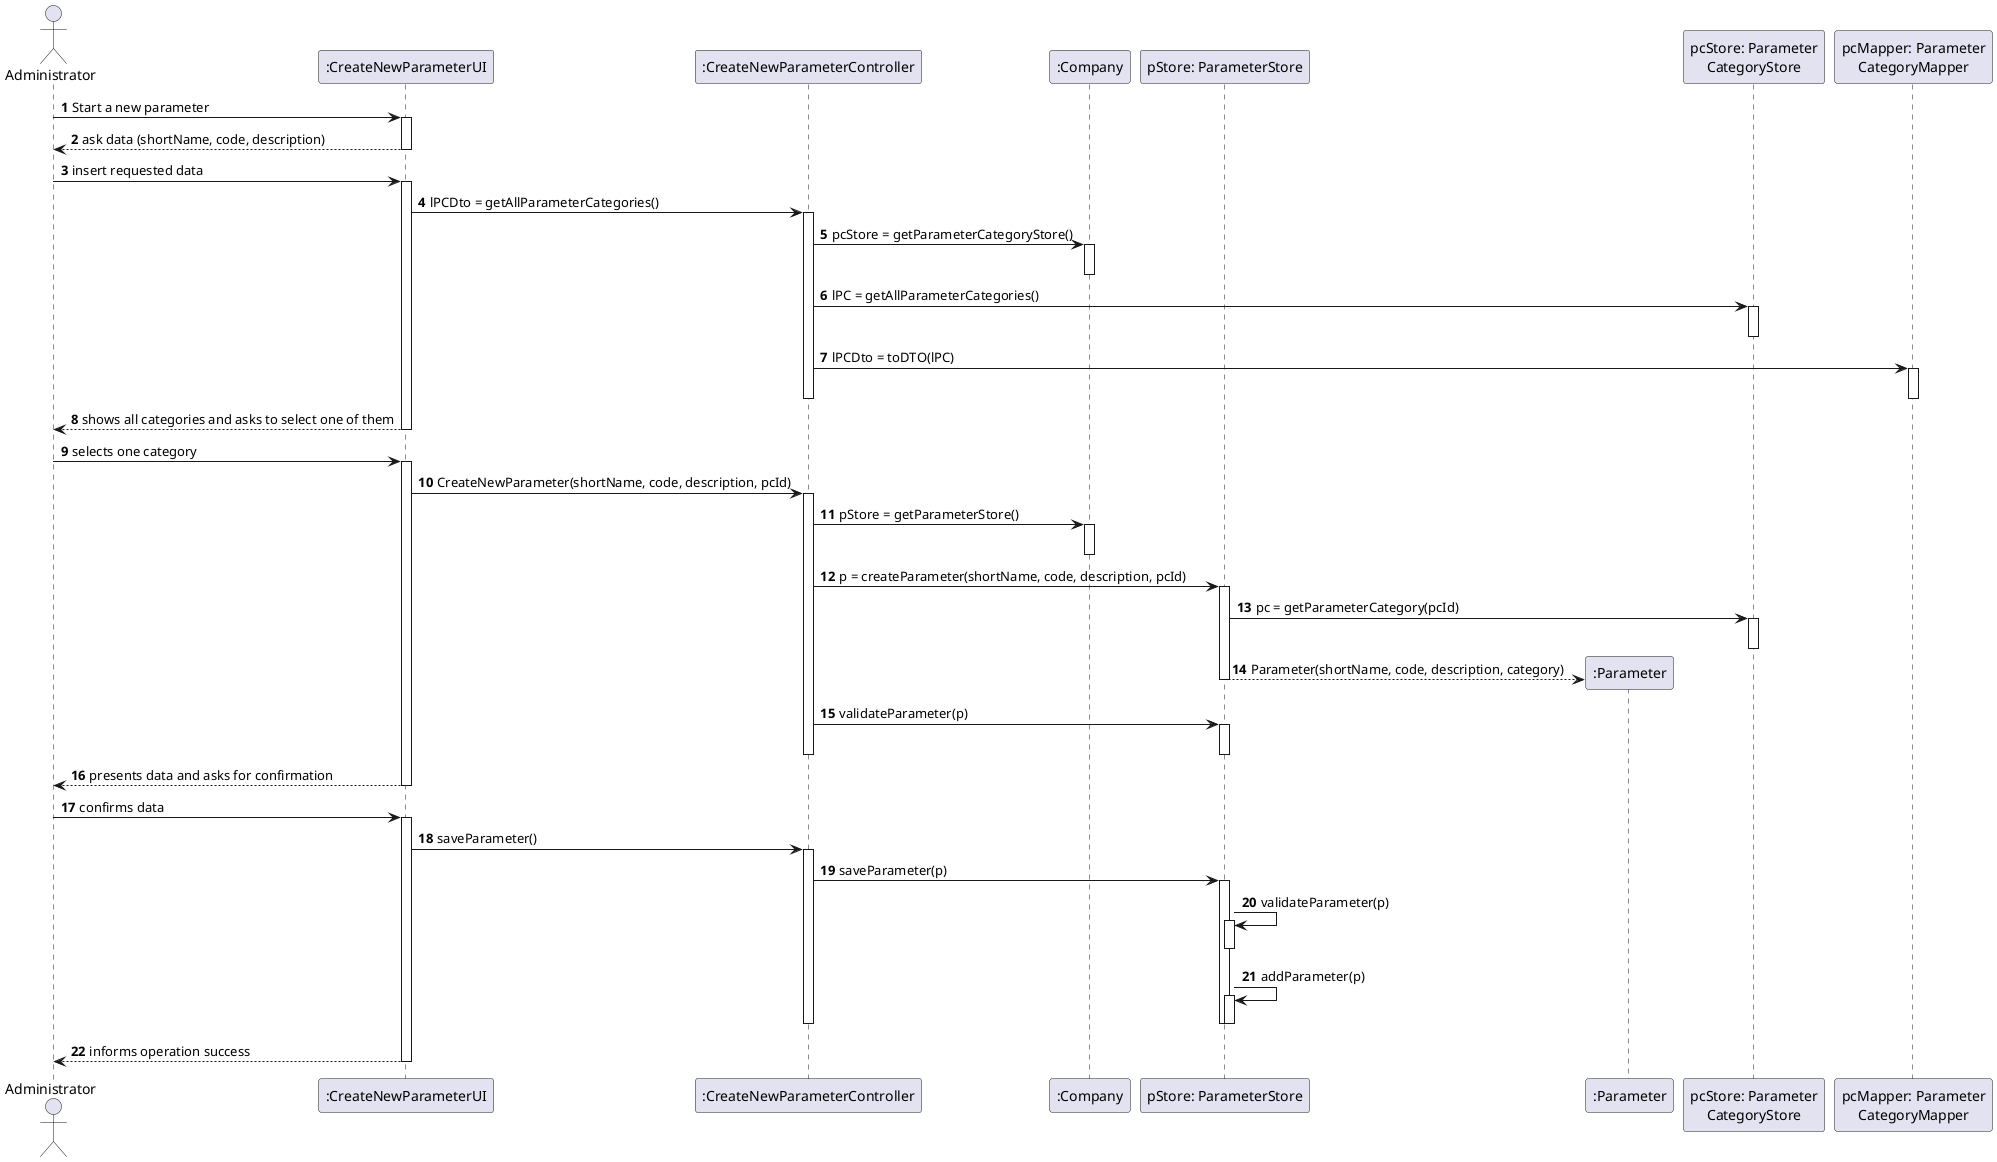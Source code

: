 @startuml
autonumber

actor "Administrator" as ADMIN

participant ":CreateNewParameterUI" as UI
participant ":CreateNewParameterController" as CTRL
participant ":Company" as COMP
participant "pStore: ParameterStore" as PS
participant ":Parameter" as P
participant "pcStore: Parameter\nCategoryStore" as PCS
participant "pcMapper: Parameter\nCategoryMapper" as PCM



ADMIN -> UI : Start a new parameter
activate UI
UI --> ADMIN : ask data (shortName, code, description)
deactivate UI
ADMIN -> UI : insert requested data
activate UI
UI -> CTRL : lPCDto = getAllParameterCategories()
    activate CTRL
        CTRL -> COMP : pcStore = getParameterCategoryStore()
        activate COMP
        deactivate COMP
        CTRL -> PCS : lPC = getAllParameterCategories()
        activate PCS
        deactivate PCS
        CTRL -> PCM : lPCDto = toDTO(lPC)
        activate PCM
        deactivate PCM
    deactivate CTRL
UI --> ADMIN : shows all categories and asks to select one of them
deactivate UI
ADMIN -> UI : selects one category
activate UI
    UI -> CTRL : CreateNewParameter(shortName, code, description, pcId)
    activate CTRL
        CTRL -> COMP : pStore = getParameterStore()
        activate COMP
        deactivate COMP
        CTRL -> PS : p = createParameter(shortName, code, description, pcId)
        activate PS
            PS -> PCS : pc = getParameterCategory(pcId)
            activate PCS
            deactivate PCS
            PS --> P** : Parameter(shortName, code, description, category)
        deactivate PS
        CTRL -> PS : validateParameter(p)
        activate PS
        deactivate PS
    deactivate CTRL
    UI --> ADMIN : presents data and asks for confirmation
deactivate UI
ADMIN -> UI : confirms data
activate UI
    UI -> CTRL : saveParameter()
    activate CTRL
        CTRL -> PS : saveParameter(p)
        activate PS
            PS -> PS : validateParameter(p)
            activate PS
            deactivate PS
            PS -> PS : addParameter(p)
            activate PS
            deactivate PS
        deactivate PS
    deactivate CTRL
    UI --> ADMIN : informs operation success
deactivate UI

@enduml
